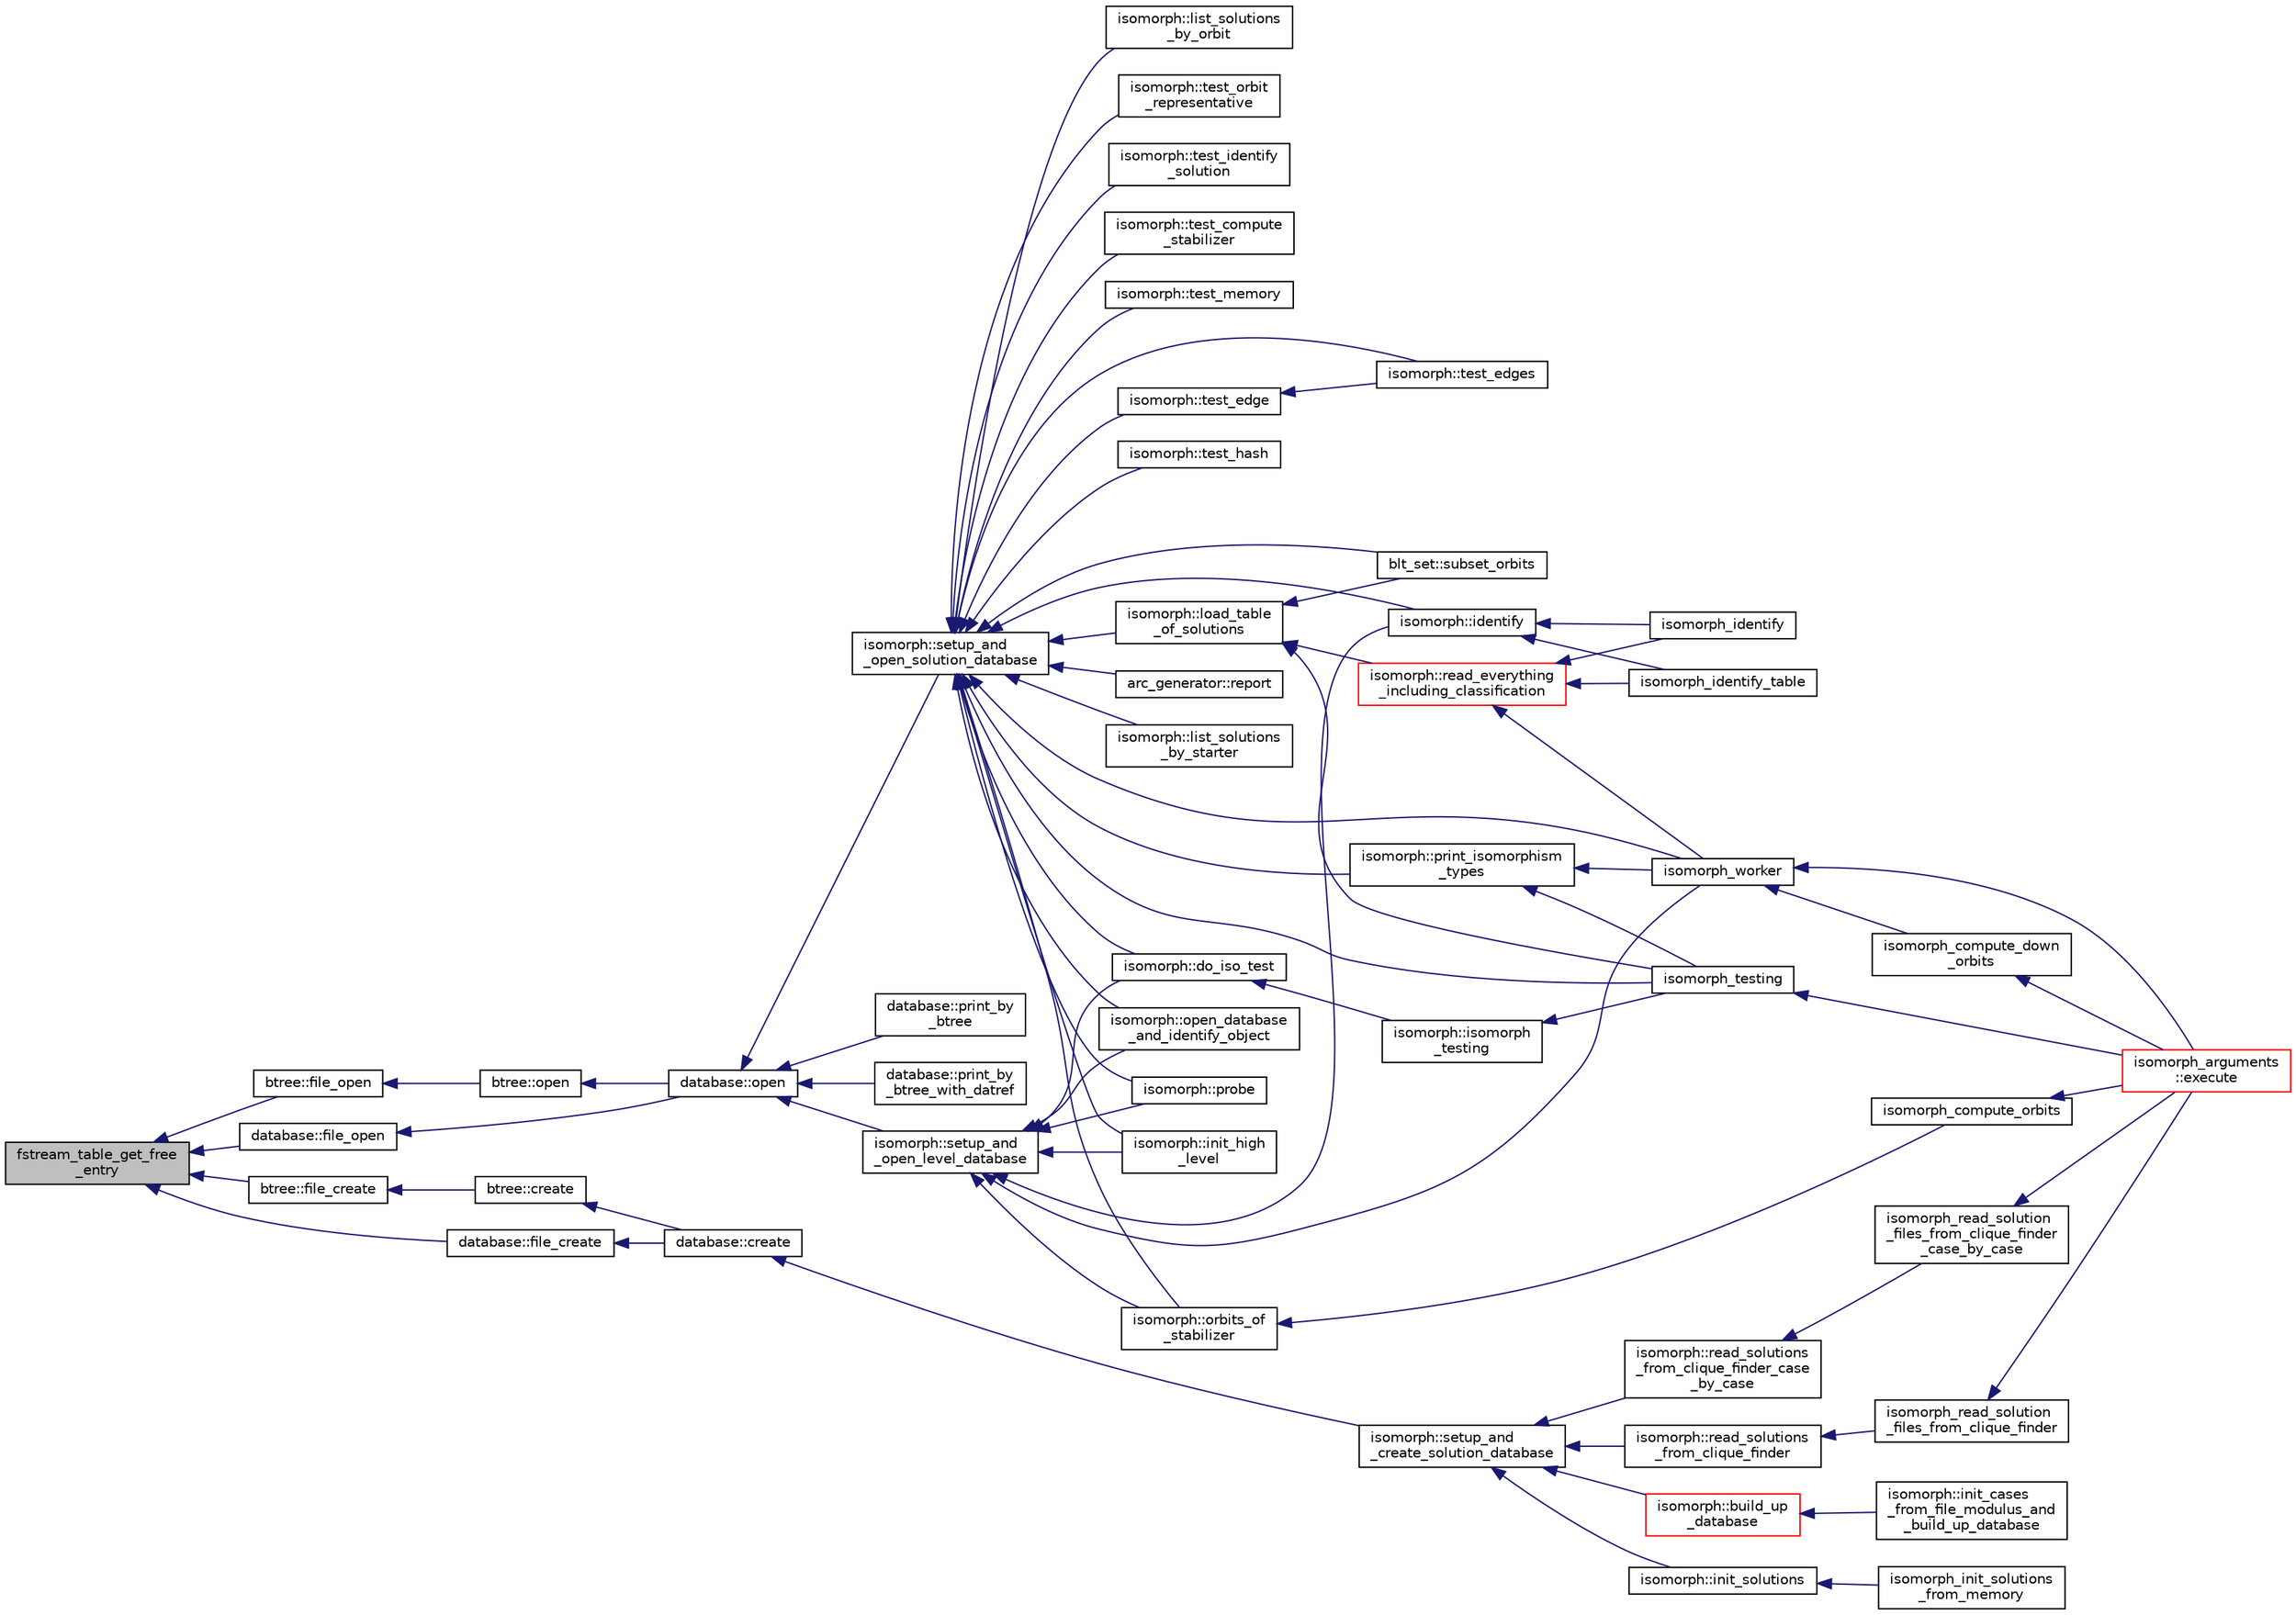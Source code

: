 digraph "fstream_table_get_free_entry"
{
  edge [fontname="Helvetica",fontsize="10",labelfontname="Helvetica",labelfontsize="10"];
  node [fontname="Helvetica",fontsize="10",shape=record];
  rankdir="LR";
  Node5336 [label="fstream_table_get_free\l_entry",height=0.2,width=0.4,color="black", fillcolor="grey75", style="filled", fontcolor="black"];
  Node5336 -> Node5337 [dir="back",color="midnightblue",fontsize="10",style="solid",fontname="Helvetica"];
  Node5337 [label="btree::file_open",height=0.2,width=0.4,color="black", fillcolor="white", style="filled",URL="$dd/db0/classbtree.html#a17544d63a6ebcf6315a500af3d4e3837"];
  Node5337 -> Node5338 [dir="back",color="midnightblue",fontsize="10",style="solid",fontname="Helvetica"];
  Node5338 [label="btree::open",height=0.2,width=0.4,color="black", fillcolor="white", style="filled",URL="$dd/db0/classbtree.html#a3e718949f1be6057839463292a60297a"];
  Node5338 -> Node5339 [dir="back",color="midnightblue",fontsize="10",style="solid",fontname="Helvetica"];
  Node5339 [label="database::open",height=0.2,width=0.4,color="black", fillcolor="white", style="filled",URL="$db/d72/classdatabase.html#a65e8eccf98ecab4d55fb25bacaae6a19"];
  Node5339 -> Node5340 [dir="back",color="midnightblue",fontsize="10",style="solid",fontname="Helvetica"];
  Node5340 [label="database::print_by\l_btree",height=0.2,width=0.4,color="black", fillcolor="white", style="filled",URL="$db/d72/classdatabase.html#ac45ae44f2a861557ced6e5ab7c146717"];
  Node5339 -> Node5341 [dir="back",color="midnightblue",fontsize="10",style="solid",fontname="Helvetica"];
  Node5341 [label="database::print_by\l_btree_with_datref",height=0.2,width=0.4,color="black", fillcolor="white", style="filled",URL="$db/d72/classdatabase.html#af84030a29b31944d6763974ac4f774b5"];
  Node5339 -> Node5342 [dir="back",color="midnightblue",fontsize="10",style="solid",fontname="Helvetica"];
  Node5342 [label="isomorph::setup_and\l_open_solution_database",height=0.2,width=0.4,color="black", fillcolor="white", style="filled",URL="$d3/d5f/classisomorph.html#a31846d3ae261a9c2dc089fb87710ce5c"];
  Node5342 -> Node5343 [dir="back",color="midnightblue",fontsize="10",style="solid",fontname="Helvetica"];
  Node5343 [label="blt_set::subset_orbits",height=0.2,width=0.4,color="black", fillcolor="white", style="filled",URL="$d1/d3d/classblt__set.html#af8f79fc4346244acfa0e2c2d23c36993"];
  Node5342 -> Node5344 [dir="back",color="midnightblue",fontsize="10",style="solid",fontname="Helvetica"];
  Node5344 [label="arc_generator::report",height=0.2,width=0.4,color="black", fillcolor="white", style="filled",URL="$d4/d21/classarc__generator.html#a650f715bb3eec8fd1057e07e5b384f9a"];
  Node5342 -> Node5345 [dir="back",color="midnightblue",fontsize="10",style="solid",fontname="Helvetica"];
  Node5345 [label="isomorph::load_table\l_of_solutions",height=0.2,width=0.4,color="black", fillcolor="white", style="filled",URL="$d3/d5f/classisomorph.html#a21ab5aba74a200b9abf041dc5206821a"];
  Node5345 -> Node5343 [dir="back",color="midnightblue",fontsize="10",style="solid",fontname="Helvetica"];
  Node5345 -> Node5346 [dir="back",color="midnightblue",fontsize="10",style="solid",fontname="Helvetica"];
  Node5346 [label="isomorph::read_everything\l_including_classification",height=0.2,width=0.4,color="red", fillcolor="white", style="filled",URL="$d3/d5f/classisomorph.html#aa6a56e4522d3133a6ea65c9ac6de3924"];
  Node5346 -> Node5351 [dir="back",color="midnightblue",fontsize="10",style="solid",fontname="Helvetica"];
  Node5351 [label="isomorph_identify",height=0.2,width=0.4,color="black", fillcolor="white", style="filled",URL="$d4/d7e/isomorph__global_8_c.html#aa0fe57c73d5668eee10a6022ada7f6a3"];
  Node5346 -> Node5352 [dir="back",color="midnightblue",fontsize="10",style="solid",fontname="Helvetica"];
  Node5352 [label="isomorph_identify_table",height=0.2,width=0.4,color="black", fillcolor="white", style="filled",URL="$d4/d7e/isomorph__global_8_c.html#a9fd19ea945561cf2a6bb5c72dd4b1cb2"];
  Node5346 -> Node5353 [dir="back",color="midnightblue",fontsize="10",style="solid",fontname="Helvetica"];
  Node5353 [label="isomorph_worker",height=0.2,width=0.4,color="black", fillcolor="white", style="filled",URL="$d4/d7e/isomorph__global_8_c.html#ace3bb6ec719b02a35534309d4d3fe99a"];
  Node5353 -> Node5348 [dir="back",color="midnightblue",fontsize="10",style="solid",fontname="Helvetica"];
  Node5348 [label="isomorph_arguments\l::execute",height=0.2,width=0.4,color="red", fillcolor="white", style="filled",URL="$d5/de4/classisomorph__arguments.html#aa85e472d14906abdd5672dc66027583e"];
  Node5353 -> Node5354 [dir="back",color="midnightblue",fontsize="10",style="solid",fontname="Helvetica"];
  Node5354 [label="isomorph_compute_down\l_orbits",height=0.2,width=0.4,color="black", fillcolor="white", style="filled",URL="$d4/d7e/isomorph__global_8_c.html#a3613cea19158edd30958c4edecd97d53"];
  Node5354 -> Node5348 [dir="back",color="midnightblue",fontsize="10",style="solid",fontname="Helvetica"];
  Node5345 -> Node5355 [dir="back",color="midnightblue",fontsize="10",style="solid",fontname="Helvetica"];
  Node5355 [label="isomorph_testing",height=0.2,width=0.4,color="black", fillcolor="white", style="filled",URL="$d4/d7e/isomorph__global_8_c.html#a5a73cbe9f89c4727f086482ee2d238f9"];
  Node5355 -> Node5348 [dir="back",color="midnightblue",fontsize="10",style="solid",fontname="Helvetica"];
  Node5342 -> Node5356 [dir="back",color="midnightblue",fontsize="10",style="solid",fontname="Helvetica"];
  Node5356 [label="isomorph::list_solutions\l_by_starter",height=0.2,width=0.4,color="black", fillcolor="white", style="filled",URL="$d3/d5f/classisomorph.html#a9c40f343f1a3e5fc177e5121bc809b06"];
  Node5342 -> Node5357 [dir="back",color="midnightblue",fontsize="10",style="solid",fontname="Helvetica"];
  Node5357 [label="isomorph::list_solutions\l_by_orbit",height=0.2,width=0.4,color="black", fillcolor="white", style="filled",URL="$d3/d5f/classisomorph.html#adefb1a89c097c284d29f92d5fc58ebfa"];
  Node5342 -> Node5358 [dir="back",color="midnightblue",fontsize="10",style="solid",fontname="Helvetica"];
  Node5358 [label="isomorph::orbits_of\l_stabilizer",height=0.2,width=0.4,color="black", fillcolor="white", style="filled",URL="$d3/d5f/classisomorph.html#a72bbdc12cca5a90045ef15d0b24075e6"];
  Node5358 -> Node5359 [dir="back",color="midnightblue",fontsize="10",style="solid",fontname="Helvetica"];
  Node5359 [label="isomorph_compute_orbits",height=0.2,width=0.4,color="black", fillcolor="white", style="filled",URL="$d4/d7e/isomorph__global_8_c.html#a592f3efd31146c0802f59837055f904f"];
  Node5359 -> Node5348 [dir="back",color="midnightblue",fontsize="10",style="solid",fontname="Helvetica"];
  Node5342 -> Node5360 [dir="back",color="midnightblue",fontsize="10",style="solid",fontname="Helvetica"];
  Node5360 [label="isomorph::test_orbit\l_representative",height=0.2,width=0.4,color="black", fillcolor="white", style="filled",URL="$d3/d5f/classisomorph.html#a5f165aa61a0d6b349da5a6117135f6c0"];
  Node5342 -> Node5361 [dir="back",color="midnightblue",fontsize="10",style="solid",fontname="Helvetica"];
  Node5361 [label="isomorph::test_identify\l_solution",height=0.2,width=0.4,color="black", fillcolor="white", style="filled",URL="$d3/d5f/classisomorph.html#aa2c95f309e3283179e87bbbd83bfdc7d"];
  Node5342 -> Node5362 [dir="back",color="midnightblue",fontsize="10",style="solid",fontname="Helvetica"];
  Node5362 [label="isomorph::test_compute\l_stabilizer",height=0.2,width=0.4,color="black", fillcolor="white", style="filled",URL="$d3/d5f/classisomorph.html#a72cd06f32311c44eb09dd73faa36b748"];
  Node5342 -> Node5363 [dir="back",color="midnightblue",fontsize="10",style="solid",fontname="Helvetica"];
  Node5363 [label="isomorph::test_memory",height=0.2,width=0.4,color="black", fillcolor="white", style="filled",URL="$d3/d5f/classisomorph.html#a27877043c77db8e85e8fa7d5c43845b0"];
  Node5342 -> Node5364 [dir="back",color="midnightblue",fontsize="10",style="solid",fontname="Helvetica"];
  Node5364 [label="isomorph::test_edges",height=0.2,width=0.4,color="black", fillcolor="white", style="filled",URL="$d3/d5f/classisomorph.html#ad23507927d8f7698073475d12b2a85bc"];
  Node5342 -> Node5365 [dir="back",color="midnightblue",fontsize="10",style="solid",fontname="Helvetica"];
  Node5365 [label="isomorph::test_edge",height=0.2,width=0.4,color="black", fillcolor="white", style="filled",URL="$d3/d5f/classisomorph.html#a591165fa287477b480f5b7081198ba46"];
  Node5365 -> Node5364 [dir="back",color="midnightblue",fontsize="10",style="solid",fontname="Helvetica"];
  Node5342 -> Node5366 [dir="back",color="midnightblue",fontsize="10",style="solid",fontname="Helvetica"];
  Node5366 [label="isomorph::test_hash",height=0.2,width=0.4,color="black", fillcolor="white", style="filled",URL="$d3/d5f/classisomorph.html#a53560280664b268a0500d26c801b1e68"];
  Node5342 -> Node5367 [dir="back",color="midnightblue",fontsize="10",style="solid",fontname="Helvetica"];
  Node5367 [label="isomorph::init_high\l_level",height=0.2,width=0.4,color="black", fillcolor="white", style="filled",URL="$d3/d5f/classisomorph.html#a5cee5468cc8cc68eac1f6131faedfab2"];
  Node5342 -> Node5368 [dir="back",color="midnightblue",fontsize="10",style="solid",fontname="Helvetica"];
  Node5368 [label="isomorph::open_database\l_and_identify_object",height=0.2,width=0.4,color="black", fillcolor="white", style="filled",URL="$d3/d5f/classisomorph.html#aa4e387f26f609fc9379d2e01f6cc27d0"];
  Node5342 -> Node5369 [dir="back",color="midnightblue",fontsize="10",style="solid",fontname="Helvetica"];
  Node5369 [label="isomorph::print_isomorphism\l_types",height=0.2,width=0.4,color="black", fillcolor="white", style="filled",URL="$d3/d5f/classisomorph.html#abbcd12f6434585951a5532d0b2467a00"];
  Node5369 -> Node5355 [dir="back",color="midnightblue",fontsize="10",style="solid",fontname="Helvetica"];
  Node5369 -> Node5353 [dir="back",color="midnightblue",fontsize="10",style="solid",fontname="Helvetica"];
  Node5342 -> Node5355 [dir="back",color="midnightblue",fontsize="10",style="solid",fontname="Helvetica"];
  Node5342 -> Node5353 [dir="back",color="midnightblue",fontsize="10",style="solid",fontname="Helvetica"];
  Node5342 -> Node5370 [dir="back",color="midnightblue",fontsize="10",style="solid",fontname="Helvetica"];
  Node5370 [label="isomorph::probe",height=0.2,width=0.4,color="black", fillcolor="white", style="filled",URL="$d3/d5f/classisomorph.html#a9cb6fed7b6ac639d886b117a1f454441"];
  Node5342 -> Node5371 [dir="back",color="midnightblue",fontsize="10",style="solid",fontname="Helvetica"];
  Node5371 [label="isomorph::do_iso_test",height=0.2,width=0.4,color="black", fillcolor="white", style="filled",URL="$d3/d5f/classisomorph.html#a51fc3bf5cc3a99282a489b2df37ee24e"];
  Node5371 -> Node5372 [dir="back",color="midnightblue",fontsize="10",style="solid",fontname="Helvetica"];
  Node5372 [label="isomorph::isomorph\l_testing",height=0.2,width=0.4,color="black", fillcolor="white", style="filled",URL="$d3/d5f/classisomorph.html#ad7945ec94ba0ba16953482edfaa4da6e"];
  Node5372 -> Node5355 [dir="back",color="midnightblue",fontsize="10",style="solid",fontname="Helvetica"];
  Node5342 -> Node5373 [dir="back",color="midnightblue",fontsize="10",style="solid",fontname="Helvetica"];
  Node5373 [label="isomorph::identify",height=0.2,width=0.4,color="black", fillcolor="white", style="filled",URL="$d3/d5f/classisomorph.html#a78ecf843b9f6ca1cfd666e222edd90ae"];
  Node5373 -> Node5351 [dir="back",color="midnightblue",fontsize="10",style="solid",fontname="Helvetica"];
  Node5373 -> Node5352 [dir="back",color="midnightblue",fontsize="10",style="solid",fontname="Helvetica"];
  Node5339 -> Node5374 [dir="back",color="midnightblue",fontsize="10",style="solid",fontname="Helvetica"];
  Node5374 [label="isomorph::setup_and\l_open_level_database",height=0.2,width=0.4,color="black", fillcolor="white", style="filled",URL="$d3/d5f/classisomorph.html#aa011f38988f4db9c6f5abd84faebd153"];
  Node5374 -> Node5358 [dir="back",color="midnightblue",fontsize="10",style="solid",fontname="Helvetica"];
  Node5374 -> Node5367 [dir="back",color="midnightblue",fontsize="10",style="solid",fontname="Helvetica"];
  Node5374 -> Node5368 [dir="back",color="midnightblue",fontsize="10",style="solid",fontname="Helvetica"];
  Node5374 -> Node5353 [dir="back",color="midnightblue",fontsize="10",style="solid",fontname="Helvetica"];
  Node5374 -> Node5370 [dir="back",color="midnightblue",fontsize="10",style="solid",fontname="Helvetica"];
  Node5374 -> Node5371 [dir="back",color="midnightblue",fontsize="10",style="solid",fontname="Helvetica"];
  Node5374 -> Node5373 [dir="back",color="midnightblue",fontsize="10",style="solid",fontname="Helvetica"];
  Node5336 -> Node5375 [dir="back",color="midnightblue",fontsize="10",style="solid",fontname="Helvetica"];
  Node5375 [label="btree::file_create",height=0.2,width=0.4,color="black", fillcolor="white", style="filled",URL="$dd/db0/classbtree.html#a47acf76a2eff403d0367817b10938251"];
  Node5375 -> Node5376 [dir="back",color="midnightblue",fontsize="10",style="solid",fontname="Helvetica"];
  Node5376 [label="btree::create",height=0.2,width=0.4,color="black", fillcolor="white", style="filled",URL="$dd/db0/classbtree.html#ae46050f7dc1057d21cddcd6b2e3496d9"];
  Node5376 -> Node5377 [dir="back",color="midnightblue",fontsize="10",style="solid",fontname="Helvetica"];
  Node5377 [label="database::create",height=0.2,width=0.4,color="black", fillcolor="white", style="filled",URL="$db/d72/classdatabase.html#a41d486156468426370c803bea3976cf1"];
  Node5377 -> Node5378 [dir="back",color="midnightblue",fontsize="10",style="solid",fontname="Helvetica"];
  Node5378 [label="isomorph::setup_and\l_create_solution_database",height=0.2,width=0.4,color="black", fillcolor="white", style="filled",URL="$d3/d5f/classisomorph.html#a810a22dfde3c43272107c743ec819b0e"];
  Node5378 -> Node5379 [dir="back",color="midnightblue",fontsize="10",style="solid",fontname="Helvetica"];
  Node5379 [label="isomorph::init_solutions",height=0.2,width=0.4,color="black", fillcolor="white", style="filled",URL="$d3/d5f/classisomorph.html#a729746a01bd45d55565d0a11cda9e9a3"];
  Node5379 -> Node5380 [dir="back",color="midnightblue",fontsize="10",style="solid",fontname="Helvetica"];
  Node5380 [label="isomorph_init_solutions\l_from_memory",height=0.2,width=0.4,color="black", fillcolor="white", style="filled",URL="$d4/d7e/isomorph__global_8_c.html#a490bbe6199dc1e29d186b26834266e03"];
  Node5378 -> Node5381 [dir="back",color="midnightblue",fontsize="10",style="solid",fontname="Helvetica"];
  Node5381 [label="isomorph::read_solutions\l_from_clique_finder_case\l_by_case",height=0.2,width=0.4,color="black", fillcolor="white", style="filled",URL="$d3/d5f/classisomorph.html#a65bc5ec528f741a1b01cdd606dfed579"];
  Node5381 -> Node5382 [dir="back",color="midnightblue",fontsize="10",style="solid",fontname="Helvetica"];
  Node5382 [label="isomorph_read_solution\l_files_from_clique_finder\l_case_by_case",height=0.2,width=0.4,color="black", fillcolor="white", style="filled",URL="$d4/d7e/isomorph__global_8_c.html#a2a55ab4b2df6ae83f916cf01eccdf67c"];
  Node5382 -> Node5348 [dir="back",color="midnightblue",fontsize="10",style="solid",fontname="Helvetica"];
  Node5378 -> Node5383 [dir="back",color="midnightblue",fontsize="10",style="solid",fontname="Helvetica"];
  Node5383 [label="isomorph::read_solutions\l_from_clique_finder",height=0.2,width=0.4,color="black", fillcolor="white", style="filled",URL="$d3/d5f/classisomorph.html#a14c4ac27b0d97d338e14ac0d183c5c64"];
  Node5383 -> Node5384 [dir="back",color="midnightblue",fontsize="10",style="solid",fontname="Helvetica"];
  Node5384 [label="isomorph_read_solution\l_files_from_clique_finder",height=0.2,width=0.4,color="black", fillcolor="white", style="filled",URL="$d4/d7e/isomorph__global_8_c.html#ad8be067333430bfdd26c0a34549f4556"];
  Node5384 -> Node5348 [dir="back",color="midnightblue",fontsize="10",style="solid",fontname="Helvetica"];
  Node5378 -> Node5385 [dir="back",color="midnightblue",fontsize="10",style="solid",fontname="Helvetica"];
  Node5385 [label="isomorph::build_up\l_database",height=0.2,width=0.4,color="red", fillcolor="white", style="filled",URL="$d3/d5f/classisomorph.html#a40bea8f733a5855879f927fc73324384"];
  Node5385 -> Node5386 [dir="back",color="midnightblue",fontsize="10",style="solid",fontname="Helvetica"];
  Node5386 [label="isomorph::init_cases\l_from_file_modulus_and\l_build_up_database",height=0.2,width=0.4,color="black", fillcolor="white", style="filled",URL="$d3/d5f/classisomorph.html#a42c6ebeadb51263d8ae8c1bdaae3ebbd"];
  Node5336 -> Node5390 [dir="back",color="midnightblue",fontsize="10",style="solid",fontname="Helvetica"];
  Node5390 [label="database::file_open",height=0.2,width=0.4,color="black", fillcolor="white", style="filled",URL="$db/d72/classdatabase.html#a33494febd887d058f862ef6001d4a044"];
  Node5390 -> Node5339 [dir="back",color="midnightblue",fontsize="10",style="solid",fontname="Helvetica"];
  Node5336 -> Node5391 [dir="back",color="midnightblue",fontsize="10",style="solid",fontname="Helvetica"];
  Node5391 [label="database::file_create",height=0.2,width=0.4,color="black", fillcolor="white", style="filled",URL="$db/d72/classdatabase.html#afffc9413d00af2e69d9852773a2eb344"];
  Node5391 -> Node5377 [dir="back",color="midnightblue",fontsize="10",style="solid",fontname="Helvetica"];
}
